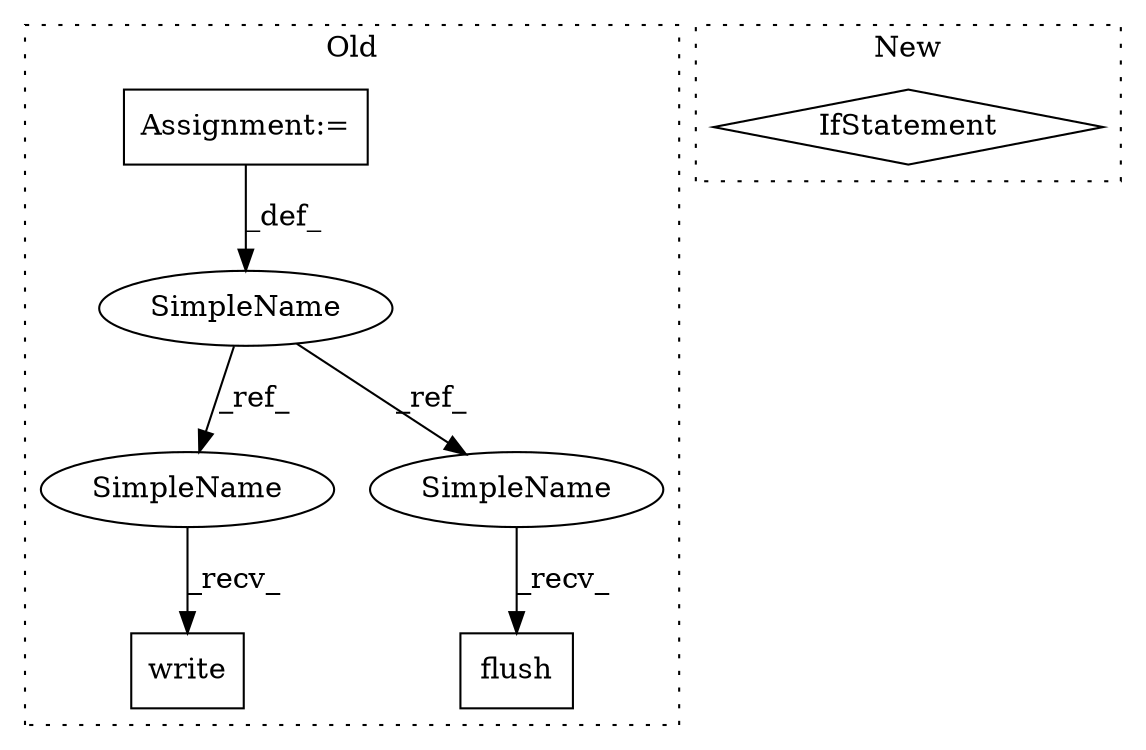 digraph G {
subgraph cluster0 {
1 [label="flush" a="32" s="4698" l="7" shape="box"];
3 [label="Assignment:=" a="7" s="4407" l="10" shape="box"];
4 [label="write" a="32" s="4655,4666" l="6,1" shape="box"];
5 [label="SimpleName" a="42" s="4407" l="10" shape="ellipse"];
6 [label="SimpleName" a="42" s="4644" l="10" shape="ellipse"];
7 [label="SimpleName" a="42" s="4687" l="10" shape="ellipse"];
label = "Old";
style="dotted";
}
subgraph cluster1 {
2 [label="IfStatement" a="25" s="5275,5287" l="4,2" shape="diamond"];
label = "New";
style="dotted";
}
3 -> 5 [label="_def_"];
5 -> 6 [label="_ref_"];
5 -> 7 [label="_ref_"];
6 -> 4 [label="_recv_"];
7 -> 1 [label="_recv_"];
}